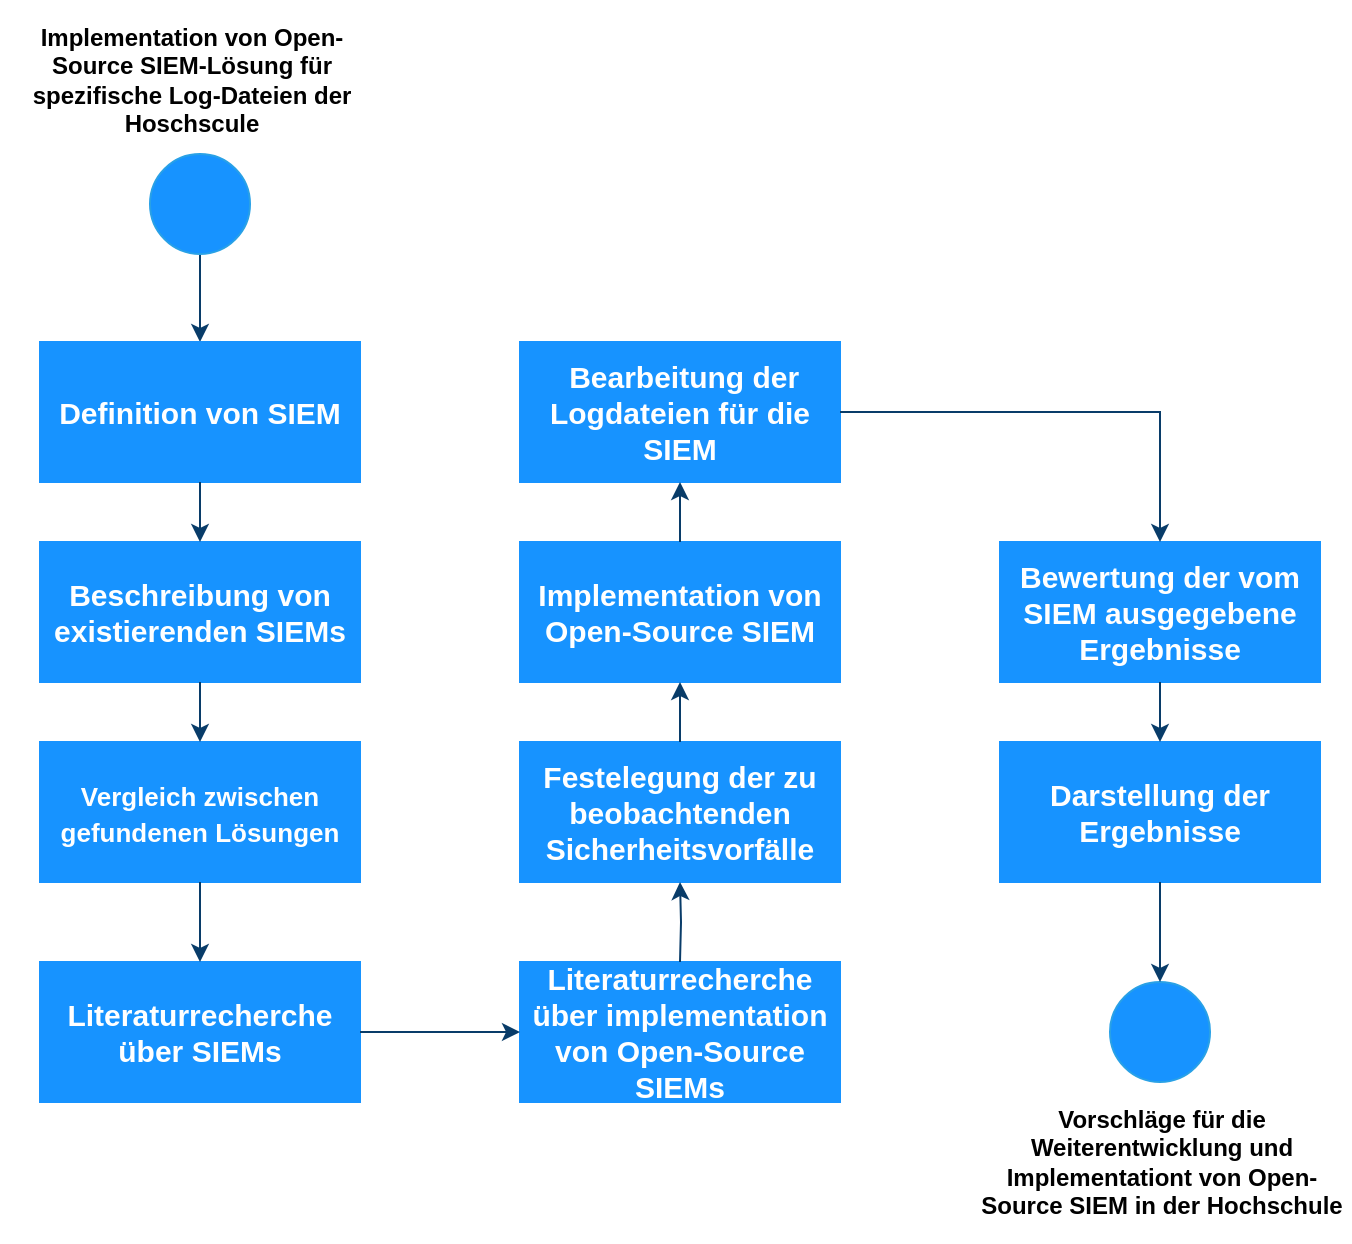<mxfile version="21.0.2" type="device"><diagram id="C5RBs43oDa-KdzZeNtuy" name="Page-1"><mxGraphModel dx="1195" dy="652" grid="1" gridSize="10" guides="1" tooltips="1" connect="1" arrows="1" fold="1" page="1" pageScale="1" pageWidth="827" pageHeight="1169" math="0" shadow="0"><root><mxCell id="WIyWlLk6GJQsqaUBKTNV-0"/><mxCell id="WIyWlLk6GJQsqaUBKTNV-1" parent="WIyWlLk6GJQsqaUBKTNV-0"/><mxCell id="GIHTmsaoCNz1oww3BvJX-17" style="edgeStyle=orthogonalEdgeStyle;rounded=0;orthogonalLoop=1;jettySize=auto;html=1;strokeColor=#093C69;" edge="1" parent="WIyWlLk6GJQsqaUBKTNV-1" source="GIHTmsaoCNz1oww3BvJX-0" target="GIHTmsaoCNz1oww3BvJX-3"><mxGeometry relative="1" as="geometry"/></mxCell><mxCell id="GIHTmsaoCNz1oww3BvJX-0" value="" style="ellipse;whiteSpace=wrap;html=1;aspect=fixed;fillColor=#1793FF;strokeColor=#29A1E6;" vertex="1" parent="WIyWlLk6GJQsqaUBKTNV-1"><mxGeometry x="95" y="146" width="50" height="50" as="geometry"/></mxCell><mxCell id="GIHTmsaoCNz1oww3BvJX-1" value="&lt;p align=&quot;center&quot;&gt;&lt;b&gt;Implementation von Open-Source SIEM-Lösung für spezifische Log-Dateien der Hoschscule&lt;/b&gt;&lt;br&gt;&lt;/p&gt;" style="text;html=1;strokeColor=none;fillColor=none;spacing=5;spacingTop=-20;whiteSpace=wrap;overflow=hidden;rounded=0;" vertex="1" parent="WIyWlLk6GJQsqaUBKTNV-1"><mxGeometry x="20" y="79" width="190" height="70" as="geometry"/></mxCell><mxCell id="GIHTmsaoCNz1oww3BvJX-3" value="&lt;font style=&quot;font-size: 15px;&quot; color=&quot;#ffffff&quot;&gt;&lt;b&gt;&lt;font style=&quot;font-size: 15px;&quot;&gt;&lt;font style=&quot;font-size: 15px;&quot;&gt;&lt;font style=&quot;font-size: 15px;&quot;&gt;&lt;font style=&quot;font-size: 15px;&quot;&gt;Definition von SIEM&lt;/font&gt;&lt;/font&gt;&lt;/font&gt;&lt;/font&gt;&lt;/b&gt;&lt;/font&gt;" style="rounded=0;whiteSpace=wrap;html=1;fillColor=#1793FF;strokeColor=#1793FF;" vertex="1" parent="WIyWlLk6GJQsqaUBKTNV-1"><mxGeometry x="40" y="240" width="160" height="70" as="geometry"/></mxCell><mxCell id="GIHTmsaoCNz1oww3BvJX-4" value="&lt;font style=&quot;font-size: 13px;&quot; color=&quot;#ffffff&quot;&gt;&lt;b&gt;&lt;font style=&quot;font-size: 14px;&quot;&gt;&lt;font style=&quot;font-size: 15px;&quot;&gt;&lt;font style=&quot;font-size: 15px;&quot;&gt;Beschreibung von existierenden SIEMs&lt;br&gt;&lt;/font&gt;&lt;/font&gt;&lt;/font&gt;&lt;/b&gt;&lt;/font&gt;" style="rounded=0;whiteSpace=wrap;html=1;fillColor=#1793FF;strokeColor=#1793FF;" vertex="1" parent="WIyWlLk6GJQsqaUBKTNV-1"><mxGeometry x="40" y="340" width="160" height="70" as="geometry"/></mxCell><mxCell id="GIHTmsaoCNz1oww3BvJX-5" value="&lt;font color=&quot;#ffffff&quot;&gt;&lt;b&gt;&lt;font style=&quot;font-size: 13px;&quot;&gt;&lt;font style=&quot;font-size: 14px;&quot;&gt;&lt;font style=&quot;font-size: 15px;&quot;&gt;&lt;font style=&quot;font-size: 14px;&quot;&gt;&lt;font style=&quot;font-size: 13px;&quot;&gt;Vergleich zwischen gefundenen Lösungen&lt;/font&gt;&lt;/font&gt;&lt;/font&gt;&lt;/font&gt;&lt;/font&gt;&lt;/b&gt;&lt;/font&gt;&lt;font style=&quot;font-size: 13px;&quot; color=&quot;#ffffff&quot;&gt;&lt;b&gt;&lt;font style=&quot;font-size: 14px;&quot;&gt;&lt;font style=&quot;font-size: 15px;&quot;&gt;&lt;font style=&quot;font-size: 15px;&quot;&gt;&lt;br&gt;&lt;/font&gt;&lt;/font&gt;&lt;/font&gt;&lt;/b&gt;&lt;/font&gt;" style="rounded=0;whiteSpace=wrap;html=1;fillColor=#1793FF;strokeColor=#1793FF;" vertex="1" parent="WIyWlLk6GJQsqaUBKTNV-1"><mxGeometry x="40" y="440" width="160" height="70" as="geometry"/></mxCell><mxCell id="GIHTmsaoCNz1oww3BvJX-6" value="&lt;font style=&quot;font-size: 15px;&quot; color=&quot;#ffffff&quot;&gt;&lt;b&gt;&lt;font style=&quot;font-size: 15px;&quot;&gt;&lt;font style=&quot;font-size: 15px;&quot;&gt;&lt;font style=&quot;font-size: 15px;&quot;&gt;Literaturrecherche&lt;/font&gt;&lt;/font&gt;&lt;/font&gt;&lt;/b&gt;&lt;/font&gt;&lt;span&gt; &lt;/span&gt;&lt;font style=&quot;font-size: 15px;&quot; color=&quot;#ffffff&quot;&gt;&lt;b&gt;&lt;font style=&quot;font-size: 15px;&quot;&gt;&lt;font style=&quot;font-size: 15px;&quot;&gt;&lt;font style=&quot;font-size: 15px;&quot;&gt;&lt;font style=&quot;font-size: 15px;&quot;&gt;über SIEM&lt;/font&gt;s &lt;br&gt;&lt;/font&gt;&lt;/font&gt;&lt;/font&gt;&lt;/b&gt;&lt;/font&gt;" style="rounded=0;whiteSpace=wrap;html=1;fillColor=#1793FF;strokeColor=#1793FF;" vertex="1" parent="WIyWlLk6GJQsqaUBKTNV-1"><mxGeometry x="40" y="550" width="160" height="70" as="geometry"/></mxCell><mxCell id="GIHTmsaoCNz1oww3BvJX-7" value="&lt;font style=&quot;font-size: 15px;&quot; color=&quot;#ffffff&quot;&gt;&lt;b&gt;&lt;font style=&quot;font-size: 15px;&quot;&gt;&lt;font style=&quot;font-size: 15px;&quot;&gt;&lt;font style=&quot;font-size: 15px;&quot;&gt;Literaturrecherche&lt;/font&gt;&lt;/font&gt;&lt;/font&gt;&lt;/b&gt;&lt;/font&gt;&lt;font style=&quot;font-size: 15px;&quot;&gt;&lt;span&gt; &lt;/span&gt;&lt;/font&gt;&lt;font style=&quot;font-size: 15px;&quot; color=&quot;#ffffff&quot;&gt;&lt;b&gt;&lt;font style=&quot;font-size: 15px;&quot;&gt;&lt;font style=&quot;font-size: 15px;&quot;&gt;&lt;font style=&quot;font-size: 15px;&quot;&gt;&lt;font style=&quot;font-size: 15px;&quot;&gt;über implementation von Open-Source SIEMs&lt;/font&gt;&lt;br&gt;&lt;/font&gt;&lt;/font&gt;&lt;/font&gt;&lt;/b&gt;&lt;/font&gt;" style="rounded=0;whiteSpace=wrap;html=1;fillColor=#1793FF;strokeColor=#1793FF;" vertex="1" parent="WIyWlLk6GJQsqaUBKTNV-1"><mxGeometry x="280" y="550" width="160" height="70" as="geometry"/></mxCell><mxCell id="GIHTmsaoCNz1oww3BvJX-8" value="&lt;div style=&quot;font-size: 15px;&quot;&gt;&lt;font style=&quot;font-size: 15px;&quot; color=&quot;#ffffff&quot;&gt;&lt;b&gt;Implementation von &lt;br&gt;&lt;/b&gt;&lt;/font&gt;&lt;/div&gt;&lt;div style=&quot;font-size: 15px;&quot;&gt;&lt;font style=&quot;font-size: 15px;&quot; color=&quot;#ffffff&quot;&gt;&lt;b&gt;Open-Source SIEM&lt;/b&gt;&lt;/font&gt;&lt;/div&gt;" style="rounded=0;whiteSpace=wrap;html=1;fillColor=#1793FF;strokeColor=#1793FF;" vertex="1" parent="WIyWlLk6GJQsqaUBKTNV-1"><mxGeometry x="280" y="340" width="160" height="70" as="geometry"/></mxCell><mxCell id="GIHTmsaoCNz1oww3BvJX-9" value="&lt;div style=&quot;font-size: 15px;&quot;&gt;&lt;font style=&quot;font-size: 15px;&quot; color=&quot;#ffffff&quot;&gt;&lt;b&gt;Bewertung der vom SIEM ausgegebene Ergebnisse&lt;br&gt;&lt;/b&gt;&lt;/font&gt;&lt;/div&gt;" style="rounded=0;whiteSpace=wrap;html=1;fillColor=#1793FF;strokeColor=#1793FF;" vertex="1" parent="WIyWlLk6GJQsqaUBKTNV-1"><mxGeometry x="520" y="340" width="160" height="70" as="geometry"/></mxCell><mxCell id="GIHTmsaoCNz1oww3BvJX-10" value="&lt;div style=&quot;font-size: 15px;&quot;&gt;&lt;font style=&quot;font-size: 15px;&quot; color=&quot;#ffffff&quot;&gt;&lt;b&gt;&lt;font style=&quot;font-size: 15px;&quot;&gt;&lt;font style=&quot;font-size: 15px;&quot;&gt;&amp;nbsp;Bearbeitung der Logdateien für die SIEM&lt;/font&gt;&lt;/font&gt;&lt;/b&gt;&lt;/font&gt;&lt;/div&gt;" style="rounded=0;whiteSpace=wrap;html=1;fillColor=#1793FF;strokeColor=#1793FF;" vertex="1" parent="WIyWlLk6GJQsqaUBKTNV-1"><mxGeometry x="280" y="240" width="160" height="70" as="geometry"/></mxCell><mxCell id="GIHTmsaoCNz1oww3BvJX-11" value="&lt;font style=&quot;font-size: 15px;&quot; color=&quot;#ffffff&quot;&gt;&lt;b&gt;&lt;font style=&quot;font-size: 15px;&quot;&gt;&lt;font style=&quot;font-size: 15px;&quot;&gt;Festelegung der zu beobachtenden Sicherheitsvorfälle&lt;/font&gt;&lt;/font&gt;&lt;br&gt;&lt;/b&gt;&lt;/font&gt;" style="rounded=0;whiteSpace=wrap;html=1;fillColor=#1793FF;strokeColor=#1793FF;" vertex="1" parent="WIyWlLk6GJQsqaUBKTNV-1"><mxGeometry x="280" y="440" width="160" height="70" as="geometry"/></mxCell><mxCell id="GIHTmsaoCNz1oww3BvJX-14" value="&lt;div style=&quot;font-size: 15px;&quot;&gt;&lt;font style=&quot;font-size: 15px;&quot; color=&quot;#ffffff&quot;&gt;&lt;b&gt;Darstellung der Ergebnisse&lt;/b&gt;&lt;/font&gt;&lt;font style=&quot;font-size: 15px;&quot; color=&quot;#ffffff&quot;&gt;&lt;b&gt;&lt;br&gt;&lt;/b&gt;&lt;/font&gt;&lt;/div&gt;" style="rounded=0;whiteSpace=wrap;html=1;fillColor=#1793FF;strokeColor=#1793FF;" vertex="1" parent="WIyWlLk6GJQsqaUBKTNV-1"><mxGeometry x="520" y="440" width="160" height="70" as="geometry"/></mxCell><mxCell id="GIHTmsaoCNz1oww3BvJX-15" value="" style="ellipse;whiteSpace=wrap;html=1;aspect=fixed;fillColor=#1793FF;strokeColor=#29A1E6;" vertex="1" parent="WIyWlLk6GJQsqaUBKTNV-1"><mxGeometry x="575" y="560" width="50" height="50" as="geometry"/></mxCell><mxCell id="GIHTmsaoCNz1oww3BvJX-16" value="&lt;p align=&quot;center&quot;&gt;&lt;b&gt;Vorschläge für die Weiterentwicklung und Implementationt von Open-Source SIEM in der Hochschule&lt;/b&gt;&lt;br&gt;&lt;/p&gt;" style="text;html=1;strokeColor=none;fillColor=none;spacing=5;spacingTop=-20;whiteSpace=wrap;overflow=hidden;rounded=0;" vertex="1" parent="WIyWlLk6GJQsqaUBKTNV-1"><mxGeometry x="505" y="620" width="190" height="70" as="geometry"/></mxCell><mxCell id="GIHTmsaoCNz1oww3BvJX-18" style="edgeStyle=orthogonalEdgeStyle;rounded=0;orthogonalLoop=1;jettySize=auto;html=1;strokeColor=#093C69;exitX=0.5;exitY=1;exitDx=0;exitDy=0;" edge="1" parent="WIyWlLk6GJQsqaUBKTNV-1" source="GIHTmsaoCNz1oww3BvJX-3" target="GIHTmsaoCNz1oww3BvJX-4"><mxGeometry relative="1" as="geometry"><mxPoint x="130" y="190" as="sourcePoint"/><mxPoint x="130" y="250" as="targetPoint"/></mxGeometry></mxCell><mxCell id="GIHTmsaoCNz1oww3BvJX-19" style="edgeStyle=orthogonalEdgeStyle;rounded=0;orthogonalLoop=1;jettySize=auto;html=1;strokeColor=#093C69;exitX=0.5;exitY=1;exitDx=0;exitDy=0;entryX=0.5;entryY=0;entryDx=0;entryDy=0;" edge="1" parent="WIyWlLk6GJQsqaUBKTNV-1" source="GIHTmsaoCNz1oww3BvJX-4" target="GIHTmsaoCNz1oww3BvJX-5"><mxGeometry relative="1" as="geometry"><mxPoint x="130" y="320" as="sourcePoint"/><mxPoint x="130" y="350" as="targetPoint"/></mxGeometry></mxCell><mxCell id="GIHTmsaoCNz1oww3BvJX-20" style="edgeStyle=orthogonalEdgeStyle;rounded=0;orthogonalLoop=1;jettySize=auto;html=1;strokeColor=#093C69;exitX=0.5;exitY=1;exitDx=0;exitDy=0;entryX=0.5;entryY=0;entryDx=0;entryDy=0;" edge="1" parent="WIyWlLk6GJQsqaUBKTNV-1" source="GIHTmsaoCNz1oww3BvJX-5" target="GIHTmsaoCNz1oww3BvJX-6"><mxGeometry relative="1" as="geometry"><mxPoint x="130" y="420" as="sourcePoint"/><mxPoint x="130" y="450" as="targetPoint"/></mxGeometry></mxCell><mxCell id="GIHTmsaoCNz1oww3BvJX-21" style="edgeStyle=orthogonalEdgeStyle;rounded=0;orthogonalLoop=1;jettySize=auto;html=1;strokeColor=#093C69;exitX=1;exitY=0.5;exitDx=0;exitDy=0;entryX=0;entryY=0.5;entryDx=0;entryDy=0;" edge="1" parent="WIyWlLk6GJQsqaUBKTNV-1" source="GIHTmsaoCNz1oww3BvJX-6" target="GIHTmsaoCNz1oww3BvJX-7"><mxGeometry relative="1" as="geometry"><mxPoint x="130" y="520" as="sourcePoint"/><mxPoint x="130" y="560" as="targetPoint"/></mxGeometry></mxCell><mxCell id="GIHTmsaoCNz1oww3BvJX-22" style="edgeStyle=orthogonalEdgeStyle;rounded=0;orthogonalLoop=1;jettySize=auto;html=1;strokeColor=#093C69;entryX=0.5;entryY=1;entryDx=0;entryDy=0;" edge="1" parent="WIyWlLk6GJQsqaUBKTNV-1" target="GIHTmsaoCNz1oww3BvJX-11"><mxGeometry relative="1" as="geometry"><mxPoint x="360" y="550" as="sourcePoint"/><mxPoint x="290" y="595" as="targetPoint"/></mxGeometry></mxCell><mxCell id="GIHTmsaoCNz1oww3BvJX-23" style="edgeStyle=orthogonalEdgeStyle;rounded=0;orthogonalLoop=1;jettySize=auto;html=1;strokeColor=#093C69;entryX=0.5;entryY=1;entryDx=0;entryDy=0;exitX=0.5;exitY=0;exitDx=0;exitDy=0;" edge="1" parent="WIyWlLk6GJQsqaUBKTNV-1" source="GIHTmsaoCNz1oww3BvJX-11" target="GIHTmsaoCNz1oww3BvJX-8"><mxGeometry relative="1" as="geometry"><mxPoint x="370" y="560" as="sourcePoint"/><mxPoint x="370" y="520" as="targetPoint"/></mxGeometry></mxCell><mxCell id="GIHTmsaoCNz1oww3BvJX-24" style="edgeStyle=orthogonalEdgeStyle;rounded=0;orthogonalLoop=1;jettySize=auto;html=1;strokeColor=#093C69;exitX=0.5;exitY=0;exitDx=0;exitDy=0;" edge="1" parent="WIyWlLk6GJQsqaUBKTNV-1" source="GIHTmsaoCNz1oww3BvJX-8"><mxGeometry relative="1" as="geometry"><mxPoint x="373" y="447" as="sourcePoint"/><mxPoint x="360" y="310" as="targetPoint"/></mxGeometry></mxCell><mxCell id="GIHTmsaoCNz1oww3BvJX-25" style="edgeStyle=orthogonalEdgeStyle;rounded=0;orthogonalLoop=1;jettySize=auto;html=1;strokeColor=#093C69;exitX=1;exitY=0.5;exitDx=0;exitDy=0;entryX=0.5;entryY=0;entryDx=0;entryDy=0;" edge="1" parent="WIyWlLk6GJQsqaUBKTNV-1" source="GIHTmsaoCNz1oww3BvJX-10" target="GIHTmsaoCNz1oww3BvJX-9"><mxGeometry relative="1" as="geometry"><mxPoint x="370" y="350" as="sourcePoint"/><mxPoint x="370" y="320" as="targetPoint"/></mxGeometry></mxCell><mxCell id="GIHTmsaoCNz1oww3BvJX-26" style="edgeStyle=orthogonalEdgeStyle;rounded=0;orthogonalLoop=1;jettySize=auto;html=1;strokeColor=#093C69;entryX=0.5;entryY=0;entryDx=0;entryDy=0;" edge="1" parent="WIyWlLk6GJQsqaUBKTNV-1" target="GIHTmsaoCNz1oww3BvJX-14"><mxGeometry relative="1" as="geometry"><mxPoint x="600" y="410" as="sourcePoint"/><mxPoint x="610" y="350" as="targetPoint"/></mxGeometry></mxCell><mxCell id="GIHTmsaoCNz1oww3BvJX-27" style="edgeStyle=orthogonalEdgeStyle;rounded=0;orthogonalLoop=1;jettySize=auto;html=1;strokeColor=#093C69;exitX=0.5;exitY=1;exitDx=0;exitDy=0;" edge="1" parent="WIyWlLk6GJQsqaUBKTNV-1" source="GIHTmsaoCNz1oww3BvJX-14" target="GIHTmsaoCNz1oww3BvJX-15"><mxGeometry relative="1" as="geometry"><mxPoint x="610" y="420" as="sourcePoint"/><mxPoint x="610" y="450" as="targetPoint"/></mxGeometry></mxCell></root></mxGraphModel></diagram></mxfile>